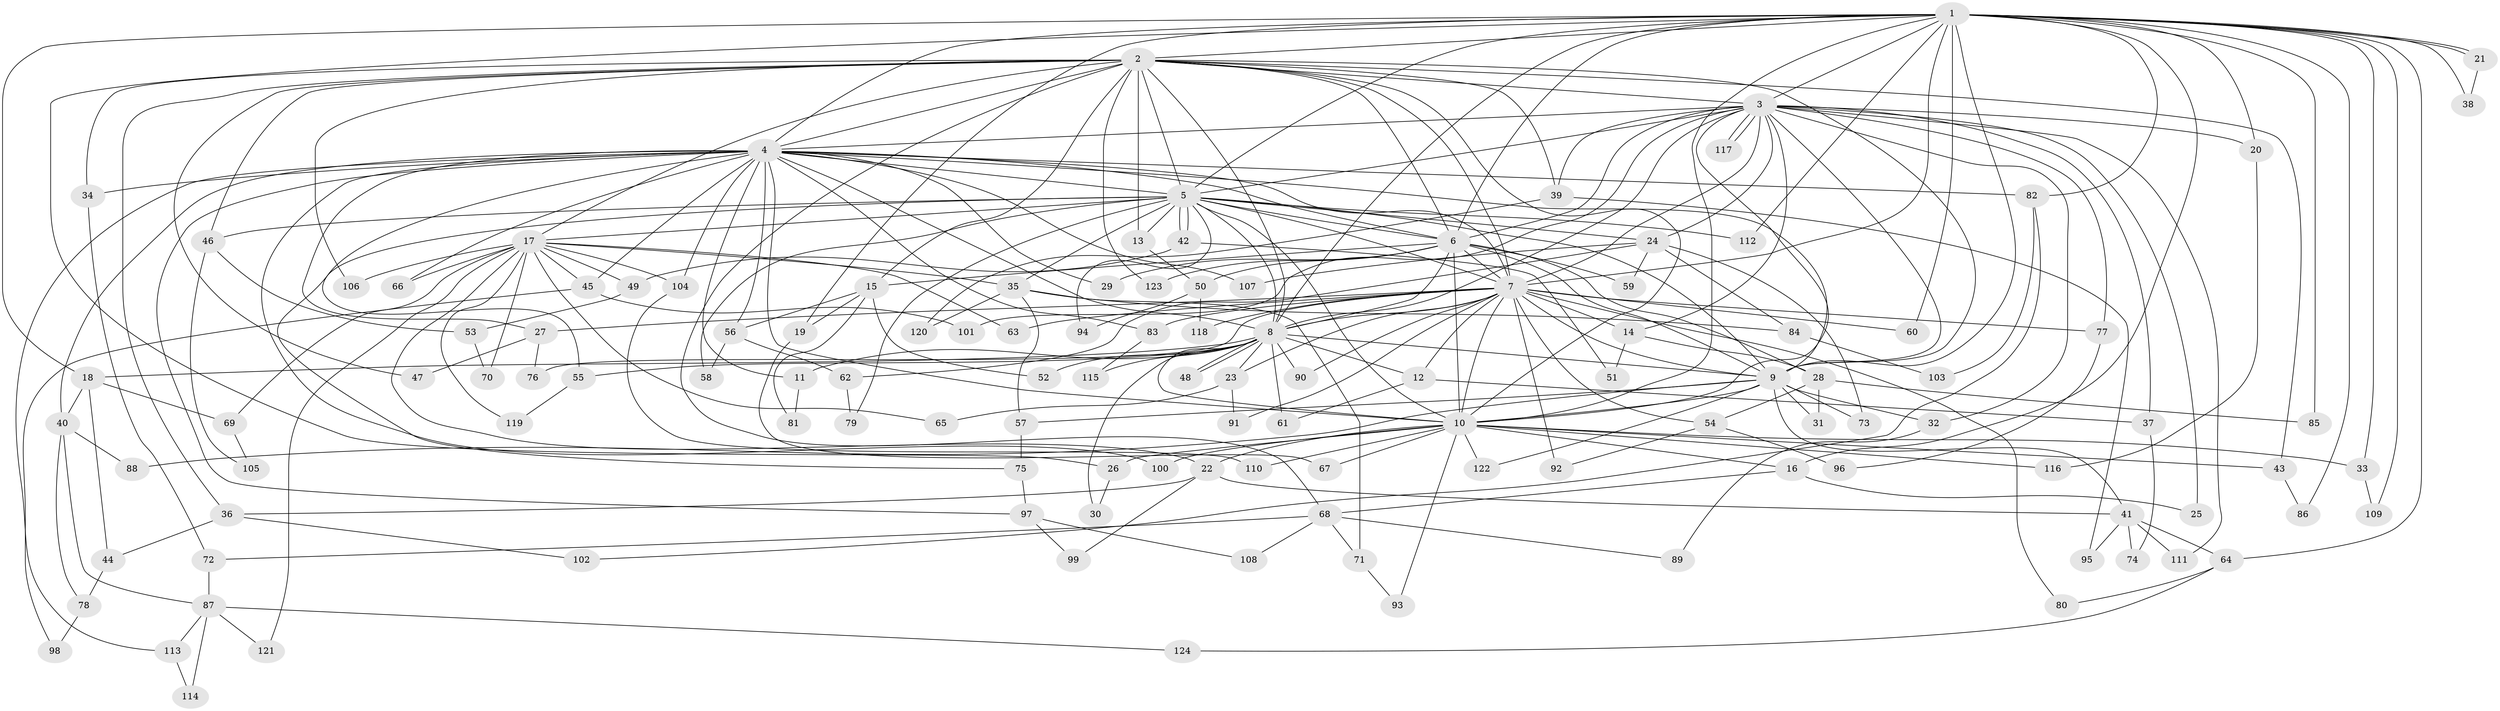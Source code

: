 // coarse degree distribution, {18: 0.02666666666666667, 27: 0.013333333333333334, 19: 0.013333333333333334, 17: 0.013333333333333334, 16: 0.013333333333333334, 11: 0.013333333333333334, 6: 0.013333333333333334, 4: 0.10666666666666667, 3: 0.18666666666666668, 13: 0.013333333333333334, 15: 0.013333333333333334, 5: 0.08, 2: 0.4266666666666667, 7: 0.02666666666666667, 8: 0.013333333333333334, 1: 0.02666666666666667}
// Generated by graph-tools (version 1.1) at 2025/50/03/04/25 22:50:00]
// undirected, 124 vertices, 273 edges
graph export_dot {
  node [color=gray90,style=filled];
  1;
  2;
  3;
  4;
  5;
  6;
  7;
  8;
  9;
  10;
  11;
  12;
  13;
  14;
  15;
  16;
  17;
  18;
  19;
  20;
  21;
  22;
  23;
  24;
  25;
  26;
  27;
  28;
  29;
  30;
  31;
  32;
  33;
  34;
  35;
  36;
  37;
  38;
  39;
  40;
  41;
  42;
  43;
  44;
  45;
  46;
  47;
  48;
  49;
  50;
  51;
  52;
  53;
  54;
  55;
  56;
  57;
  58;
  59;
  60;
  61;
  62;
  63;
  64;
  65;
  66;
  67;
  68;
  69;
  70;
  71;
  72;
  73;
  74;
  75;
  76;
  77;
  78;
  79;
  80;
  81;
  82;
  83;
  84;
  85;
  86;
  87;
  88;
  89;
  90;
  91;
  92;
  93;
  94;
  95;
  96;
  97;
  98;
  99;
  100;
  101;
  102;
  103;
  104;
  105;
  106;
  107;
  108;
  109;
  110;
  111;
  112;
  113;
  114;
  115;
  116;
  117;
  118;
  119;
  120;
  121;
  122;
  123;
  124;
  1 -- 2;
  1 -- 3;
  1 -- 4;
  1 -- 5;
  1 -- 6;
  1 -- 7;
  1 -- 8;
  1 -- 9;
  1 -- 10;
  1 -- 16;
  1 -- 18;
  1 -- 19;
  1 -- 20;
  1 -- 21;
  1 -- 21;
  1 -- 26;
  1 -- 33;
  1 -- 38;
  1 -- 60;
  1 -- 64;
  1 -- 82;
  1 -- 85;
  1 -- 86;
  1 -- 109;
  1 -- 112;
  2 -- 3;
  2 -- 4;
  2 -- 5;
  2 -- 6;
  2 -- 7;
  2 -- 8;
  2 -- 9;
  2 -- 10;
  2 -- 13;
  2 -- 15;
  2 -- 17;
  2 -- 34;
  2 -- 36;
  2 -- 39;
  2 -- 43;
  2 -- 46;
  2 -- 47;
  2 -- 68;
  2 -- 106;
  2 -- 123;
  3 -- 4;
  3 -- 5;
  3 -- 6;
  3 -- 7;
  3 -- 8;
  3 -- 9;
  3 -- 10;
  3 -- 14;
  3 -- 20;
  3 -- 24;
  3 -- 25;
  3 -- 32;
  3 -- 37;
  3 -- 39;
  3 -- 77;
  3 -- 101;
  3 -- 111;
  3 -- 117;
  3 -- 117;
  4 -- 5;
  4 -- 6;
  4 -- 7;
  4 -- 8;
  4 -- 9;
  4 -- 10;
  4 -- 11;
  4 -- 27;
  4 -- 29;
  4 -- 34;
  4 -- 40;
  4 -- 45;
  4 -- 55;
  4 -- 56;
  4 -- 66;
  4 -- 82;
  4 -- 83;
  4 -- 97;
  4 -- 100;
  4 -- 104;
  4 -- 107;
  4 -- 113;
  5 -- 6;
  5 -- 7;
  5 -- 8;
  5 -- 9;
  5 -- 10;
  5 -- 13;
  5 -- 17;
  5 -- 24;
  5 -- 35;
  5 -- 42;
  5 -- 42;
  5 -- 46;
  5 -- 58;
  5 -- 75;
  5 -- 79;
  5 -- 94;
  5 -- 112;
  6 -- 7;
  6 -- 8;
  6 -- 9;
  6 -- 10;
  6 -- 15;
  6 -- 28;
  6 -- 29;
  6 -- 50;
  6 -- 59;
  6 -- 123;
  7 -- 8;
  7 -- 9;
  7 -- 10;
  7 -- 12;
  7 -- 14;
  7 -- 23;
  7 -- 27;
  7 -- 54;
  7 -- 60;
  7 -- 63;
  7 -- 76;
  7 -- 77;
  7 -- 80;
  7 -- 83;
  7 -- 90;
  7 -- 91;
  7 -- 92;
  7 -- 118;
  8 -- 9;
  8 -- 10;
  8 -- 11;
  8 -- 12;
  8 -- 18;
  8 -- 23;
  8 -- 30;
  8 -- 48;
  8 -- 48;
  8 -- 52;
  8 -- 55;
  8 -- 61;
  8 -- 90;
  8 -- 115;
  9 -- 10;
  9 -- 31;
  9 -- 32;
  9 -- 41;
  9 -- 57;
  9 -- 73;
  9 -- 88;
  9 -- 122;
  10 -- 16;
  10 -- 22;
  10 -- 26;
  10 -- 33;
  10 -- 43;
  10 -- 67;
  10 -- 93;
  10 -- 100;
  10 -- 110;
  10 -- 116;
  10 -- 122;
  11 -- 81;
  12 -- 37;
  12 -- 61;
  13 -- 50;
  14 -- 28;
  14 -- 51;
  15 -- 19;
  15 -- 52;
  15 -- 56;
  15 -- 81;
  16 -- 25;
  16 -- 68;
  17 -- 22;
  17 -- 35;
  17 -- 45;
  17 -- 49;
  17 -- 63;
  17 -- 65;
  17 -- 66;
  17 -- 69;
  17 -- 70;
  17 -- 104;
  17 -- 106;
  17 -- 119;
  17 -- 121;
  18 -- 40;
  18 -- 44;
  18 -- 69;
  19 -- 67;
  20 -- 116;
  21 -- 38;
  22 -- 36;
  22 -- 41;
  22 -- 99;
  23 -- 65;
  23 -- 91;
  24 -- 59;
  24 -- 62;
  24 -- 73;
  24 -- 84;
  24 -- 107;
  26 -- 30;
  27 -- 47;
  27 -- 76;
  28 -- 31;
  28 -- 54;
  28 -- 85;
  32 -- 89;
  33 -- 109;
  34 -- 72;
  35 -- 57;
  35 -- 71;
  35 -- 84;
  35 -- 120;
  36 -- 44;
  36 -- 102;
  37 -- 74;
  39 -- 95;
  39 -- 120;
  40 -- 78;
  40 -- 87;
  40 -- 88;
  41 -- 64;
  41 -- 74;
  41 -- 95;
  41 -- 111;
  42 -- 49;
  42 -- 51;
  43 -- 86;
  44 -- 78;
  45 -- 98;
  45 -- 101;
  46 -- 53;
  46 -- 105;
  49 -- 53;
  50 -- 94;
  50 -- 118;
  53 -- 70;
  54 -- 92;
  54 -- 96;
  55 -- 119;
  56 -- 58;
  56 -- 62;
  57 -- 75;
  62 -- 79;
  64 -- 80;
  64 -- 124;
  68 -- 71;
  68 -- 72;
  68 -- 89;
  68 -- 108;
  69 -- 105;
  71 -- 93;
  72 -- 87;
  75 -- 97;
  77 -- 96;
  78 -- 98;
  82 -- 102;
  82 -- 103;
  83 -- 115;
  84 -- 103;
  87 -- 113;
  87 -- 114;
  87 -- 121;
  87 -- 124;
  97 -- 99;
  97 -- 108;
  104 -- 110;
  113 -- 114;
}
